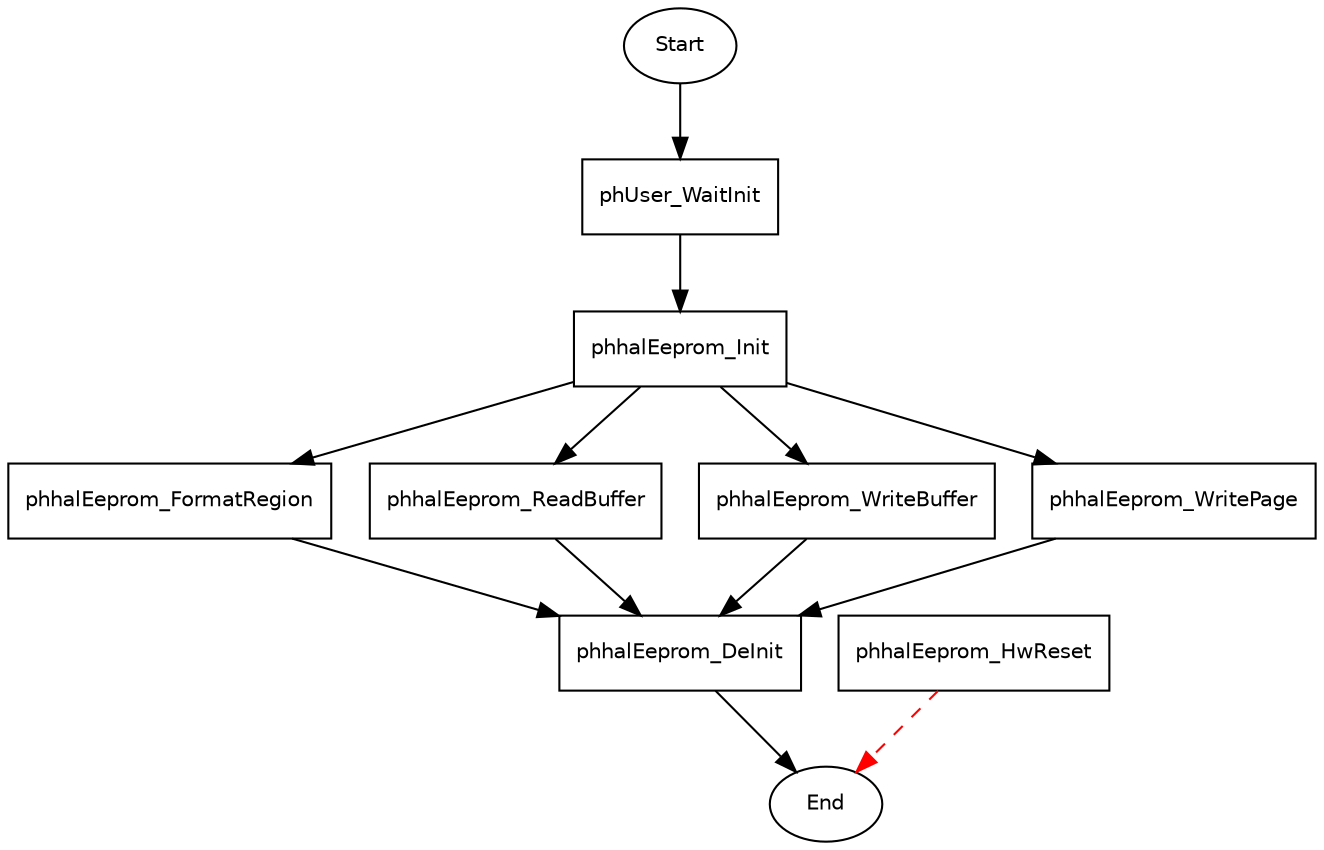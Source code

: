 
     digraph "Sample Usage" {
         node [shape=oval, fontname="Helvetica", fontsize=10];
         End;
         Start;

         node [shape=record, fontname="Helvetica", fontsize=10];

     //Nodes
         phUser_WaitInit [URL ="\ref phUser_WaitInit"];
         phhalEeprom_DeInit [URL ="\ref phhalEeprom_DeInit"];
         phhalEeprom_FormatRegion [URL ="\ref phhalEeprom_FormatRegion"];
         phhalEeprom_HwReset [URL ="\ref phhalEeprom_HwReset"];
         phhalEeprom_Init [URL ="\ref phhalEeprom_Init"];
         phhalEeprom_ReadBuffer [URL ="\ref phhalEeprom_ReadBuffer"];
         phhalEeprom_WriteBuffer [URL ="\ref phhalEeprom_WriteBuffer"];
         phhalEeprom_WritePage [URL ="\ref phhalEeprom_WritePage"];

     //Logical Flow
         Start -> phUser_WaitInit -> phhalEeprom_Init;
         phhalEeprom_Init -> phhalEeprom_ReadBuffer;
         phhalEeprom_Init -> phhalEeprom_WriteBuffer;
         phhalEeprom_Init -> phhalEeprom_WritePage;
         phhalEeprom_Init -> phhalEeprom_FormatRegion;
         phhalEeprom_ReadBuffer -> phhalEeprom_DeInit;
         phhalEeprom_WriteBuffer -> phhalEeprom_DeInit;
         phhalEeprom_WritePage -> phhalEeprom_DeInit;
         phhalEeprom_FormatRegion -> phhalEeprom_DeInit;
         phhalEeprom_DeInit -> End;

     //optionals
         edge [ style="dashed", color="blue" ];

     //error/abort cases
         edge [ style="dashed", color="red" ];
         phhalEeprom_HwReset -> End;

     }
